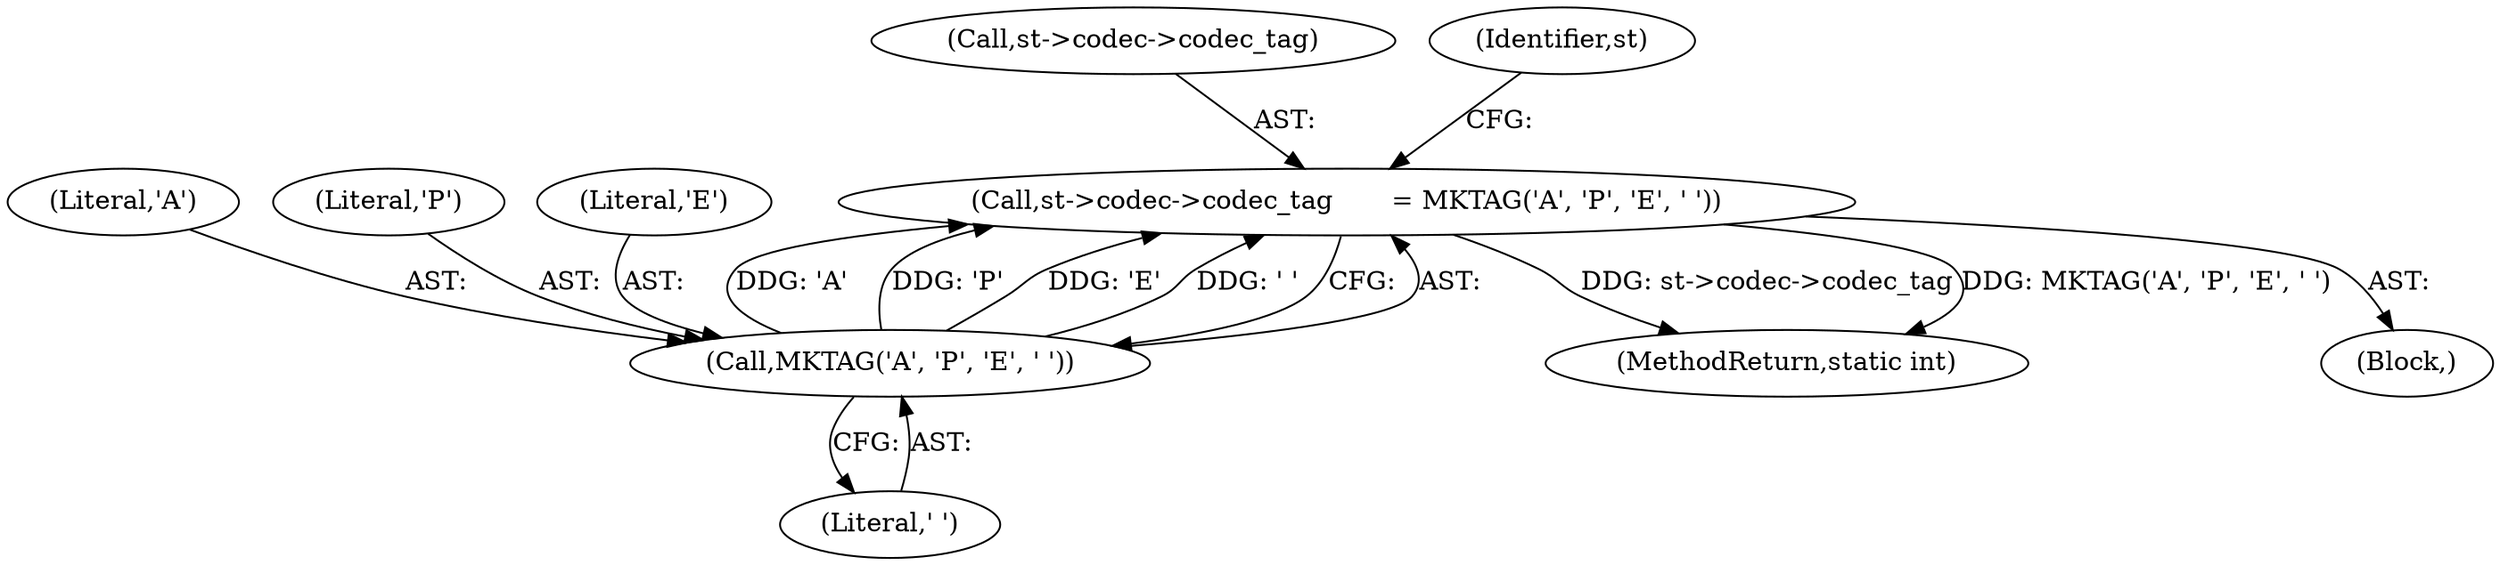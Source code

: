 digraph "0_FFmpeg_8312e3fc9041027a33c8bc667bb99740fdf41dd5@pointer" {
"1000950" [label="(Call,st->codec->codec_tag       = MKTAG('A', 'P', 'E', ' '))"];
"1000956" [label="(Call,MKTAG('A', 'P', 'E', ' '))"];
"1000957" [label="(Literal,'A')"];
"1000956" [label="(Call,MKTAG('A', 'P', 'E', ' '))"];
"1000951" [label="(Call,st->codec->codec_tag)"];
"1000958" [label="(Literal,'P')"];
"1000111" [label="(Block,)"];
"1000964" [label="(Identifier,st)"];
"1000950" [label="(Call,st->codec->codec_tag       = MKTAG('A', 'P', 'E', ' '))"];
"1001121" [label="(MethodReturn,static int)"];
"1000960" [label="(Literal,' ')"];
"1000959" [label="(Literal,'E')"];
"1000950" -> "1000111"  [label="AST: "];
"1000950" -> "1000956"  [label="CFG: "];
"1000951" -> "1000950"  [label="AST: "];
"1000956" -> "1000950"  [label="AST: "];
"1000964" -> "1000950"  [label="CFG: "];
"1000950" -> "1001121"  [label="DDG: st->codec->codec_tag"];
"1000950" -> "1001121"  [label="DDG: MKTAG('A', 'P', 'E', ' ')"];
"1000956" -> "1000950"  [label="DDG: 'A'"];
"1000956" -> "1000950"  [label="DDG: 'P'"];
"1000956" -> "1000950"  [label="DDG: 'E'"];
"1000956" -> "1000950"  [label="DDG: ' '"];
"1000956" -> "1000960"  [label="CFG: "];
"1000957" -> "1000956"  [label="AST: "];
"1000958" -> "1000956"  [label="AST: "];
"1000959" -> "1000956"  [label="AST: "];
"1000960" -> "1000956"  [label="AST: "];
}

